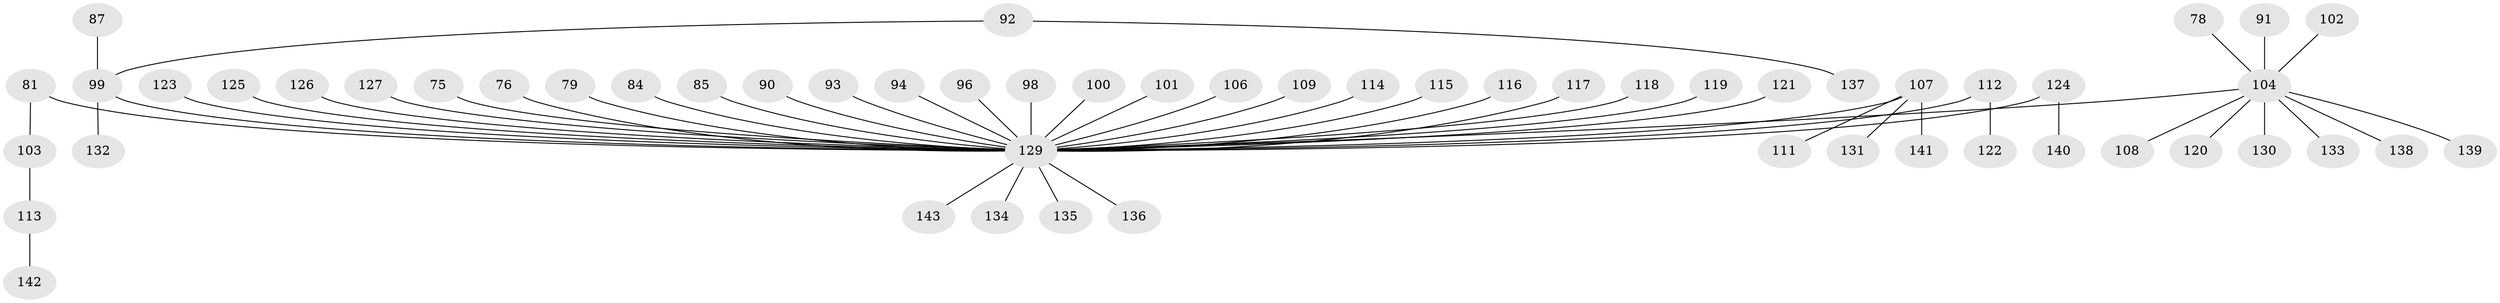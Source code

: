 // original degree distribution, {6: 0.02097902097902098, 5: 0.055944055944055944, 4: 0.04895104895104895, 2: 0.23076923076923078, 3: 0.09090909090909091, 1: 0.5384615384615384, 7: 0.006993006993006993, 9: 0.006993006993006993}
// Generated by graph-tools (version 1.1) at 2025/55/03/04/25 21:55:48]
// undirected, 57 vertices, 56 edges
graph export_dot {
graph [start="1"]
  node [color=gray90,style=filled];
  75;
  76;
  78;
  79;
  81;
  84;
  85;
  87;
  90;
  91;
  92;
  93;
  94;
  96;
  98;
  99 [super="+58+80+37"];
  100;
  101;
  102;
  103;
  104 [super="+89+83"];
  106;
  107 [super="+49+66"];
  108;
  109;
  111;
  112;
  113;
  114;
  115;
  116;
  117;
  118;
  119;
  120;
  121;
  122;
  123;
  124;
  125;
  126;
  127;
  129 [super="+2+16+52+128+65+97+88+46+43+54+55+105+64+56+95+57+61+72+110+62+67+74+71"];
  130;
  131;
  132;
  133;
  134;
  135;
  136 [super="+33"];
  137;
  138;
  139;
  140;
  141;
  142;
  143;
  75 -- 129;
  76 -- 129;
  78 -- 104;
  79 -- 129;
  81 -- 103;
  81 -- 129;
  84 -- 129;
  85 -- 129;
  87 -- 99;
  90 -- 129;
  91 -- 104;
  92 -- 137;
  92 -- 99;
  93 -- 129;
  94 -- 129;
  96 -- 129;
  98 -- 129;
  99 -- 132;
  99 -- 129;
  100 -- 129;
  101 -- 129;
  102 -- 104;
  103 -- 113;
  104 -- 139;
  104 -- 129;
  104 -- 130;
  104 -- 133;
  104 -- 108;
  104 -- 120;
  104 -- 138;
  106 -- 129;
  107 -- 141;
  107 -- 131;
  107 -- 129;
  107 -- 111;
  109 -- 129;
  112 -- 122;
  112 -- 129;
  113 -- 142;
  114 -- 129;
  115 -- 129;
  116 -- 129;
  117 -- 129;
  118 -- 129;
  119 -- 129;
  121 -- 129;
  123 -- 129;
  124 -- 140;
  124 -- 129;
  125 -- 129;
  126 -- 129;
  127 -- 129;
  129 -- 136;
  129 -- 135;
  129 -- 134;
  129 -- 143;
}
